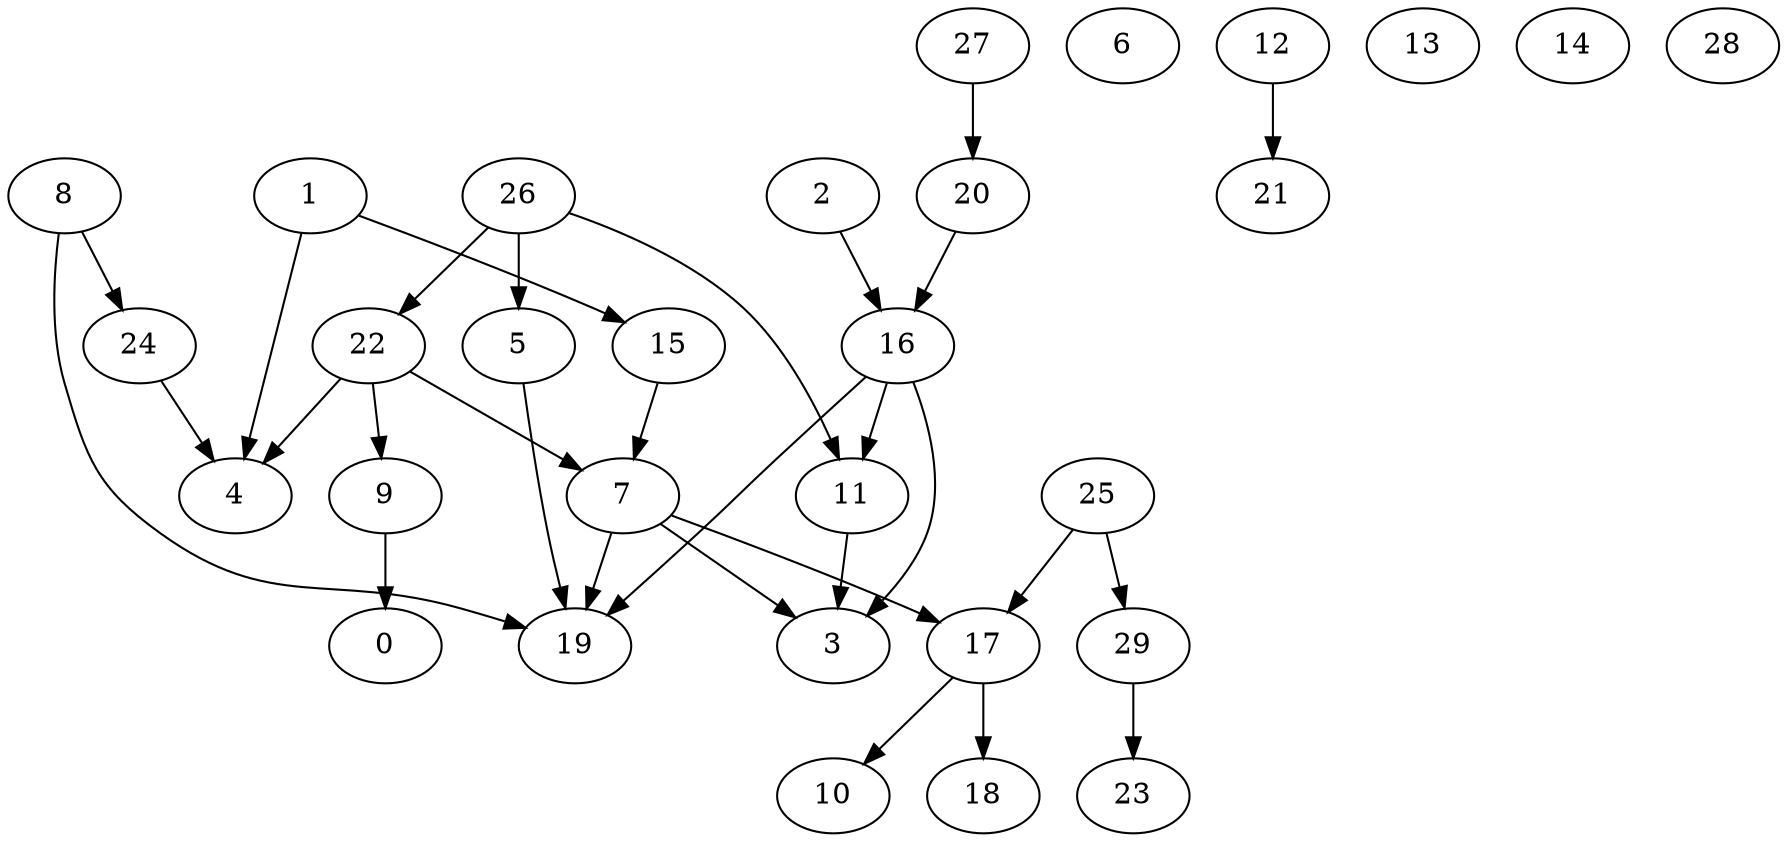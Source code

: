 digraph grafoErdosRenyi_n_30_m_30 {
0;
1;
2;
3;
4;
5;
6;
7;
8;
9;
10;
11;
12;
13;
14;
15;
16;
17;
18;
19;
20;
21;
22;
23;
24;
25;
26;
27;
28;
29;
16 -> 11;
7 -> 17;
17 -> 10;
26 -> 11;
5 -> 19;
2 -> 16;
7 -> 19;
26 -> 22;
8 -> 19;
29 -> 23;
22 -> 4;
25 -> 17;
20 -> 16;
26 -> 5;
8 -> 24;
27 -> 20;
15 -> 7;
22 -> 9;
7 -> 3;
16 -> 3;
12 -> 21;
11 -> 3;
9 -> 0;
1 -> 15;
16 -> 19;
24 -> 4;
22 -> 7;
1 -> 4;
17 -> 18;
25 -> 29;
}